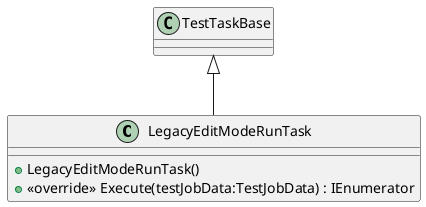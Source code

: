 @startuml
class LegacyEditModeRunTask {
    + LegacyEditModeRunTask()
    + <<override>> Execute(testJobData:TestJobData) : IEnumerator
}
TestTaskBase <|-- LegacyEditModeRunTask
@enduml
